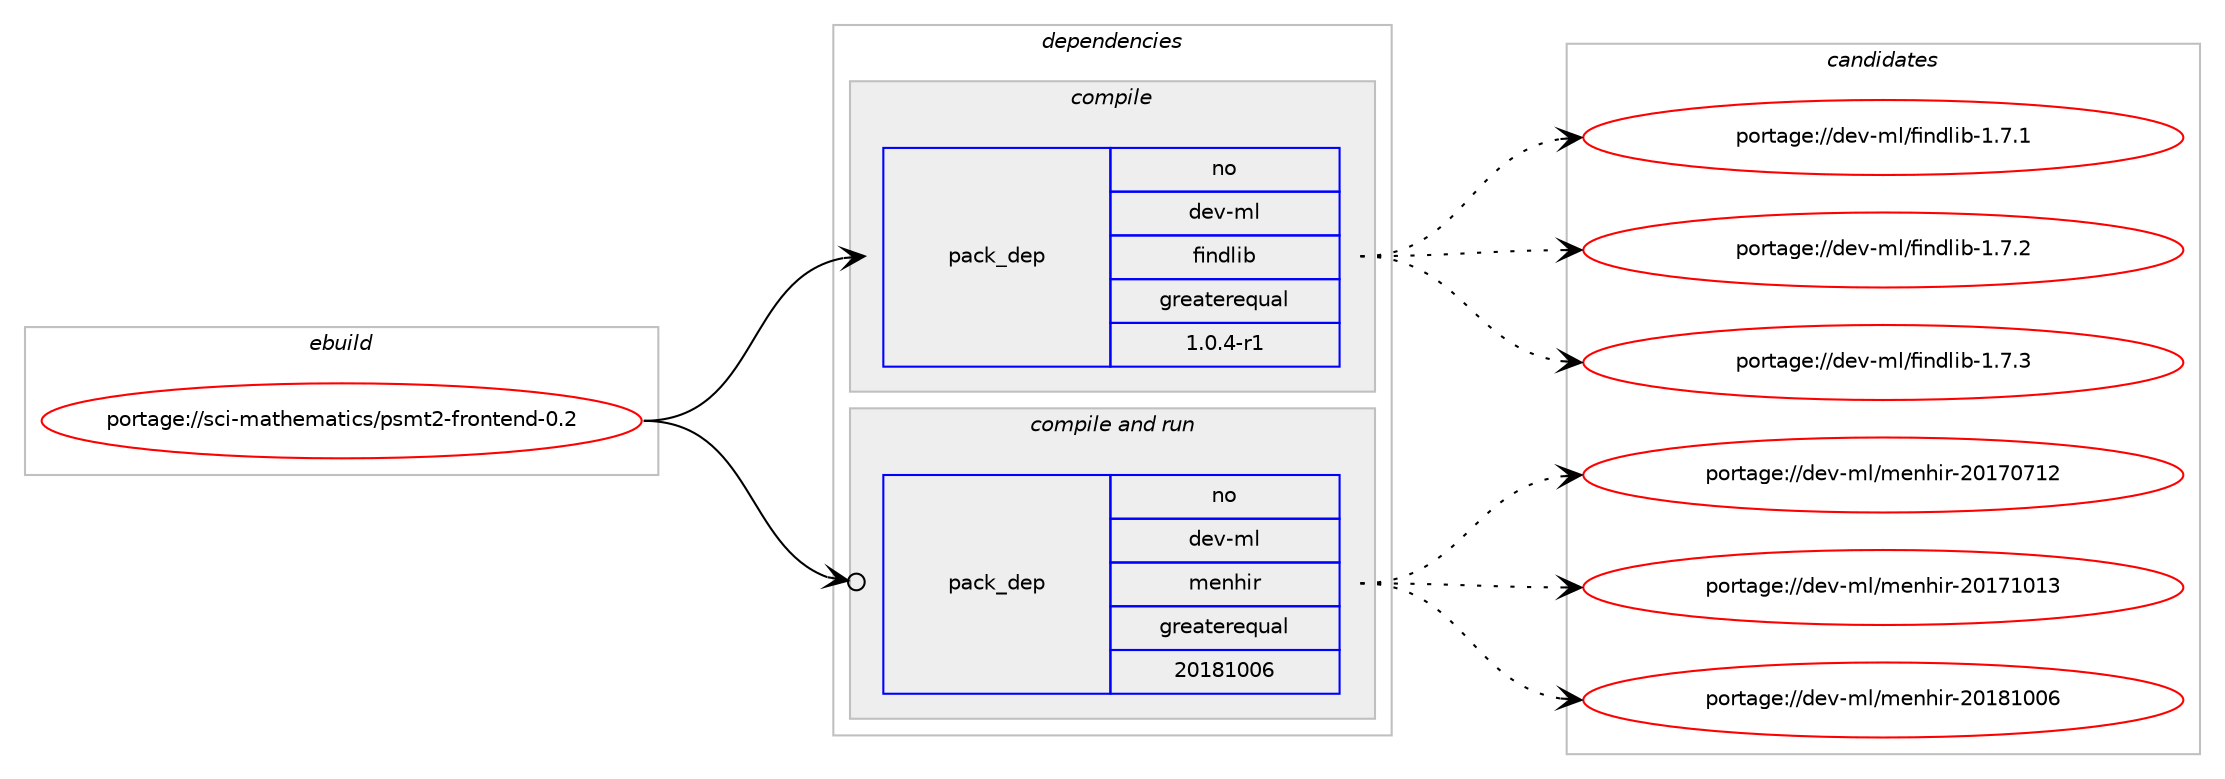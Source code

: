digraph prolog {

# *************
# Graph options
# *************

newrank=true;
concentrate=true;
compound=true;
graph [rankdir=LR,fontname=Helvetica,fontsize=10,ranksep=1.5];#, ranksep=2.5, nodesep=0.2];
edge  [arrowhead=vee];
node  [fontname=Helvetica,fontsize=10];

# **********
# The ebuild
# **********

subgraph cluster_leftcol {
color=gray;
rank=same;
label=<<i>ebuild</i>>;
id [label="portage://sci-mathematics/psmt2-frontend-0.2", color=red, width=4, href="../sci-mathematics/psmt2-frontend-0.2.svg"];
}

# ****************
# The dependencies
# ****************

subgraph cluster_midcol {
color=gray;
label=<<i>dependencies</i>>;
subgraph cluster_compile {
fillcolor="#eeeeee";
style=filled;
label=<<i>compile</i>>;
subgraph pack290549 {
dependency395087 [label=<<TABLE BORDER="0" CELLBORDER="1" CELLSPACING="0" CELLPADDING="4" WIDTH="220"><TR><TD ROWSPAN="6" CELLPADDING="30">pack_dep</TD></TR><TR><TD WIDTH="110">no</TD></TR><TR><TD>dev-ml</TD></TR><TR><TD>findlib</TD></TR><TR><TD>greaterequal</TD></TR><TR><TD>1.0.4-r1</TD></TR></TABLE>>, shape=none, color=blue];
}
id:e -> dependency395087:w [weight=20,style="solid",arrowhead="vee"];
}
subgraph cluster_compileandrun {
fillcolor="#eeeeee";
style=filled;
label=<<i>compile and run</i>>;
subgraph pack290550 {
dependency395088 [label=<<TABLE BORDER="0" CELLBORDER="1" CELLSPACING="0" CELLPADDING="4" WIDTH="220"><TR><TD ROWSPAN="6" CELLPADDING="30">pack_dep</TD></TR><TR><TD WIDTH="110">no</TD></TR><TR><TD>dev-ml</TD></TR><TR><TD>menhir</TD></TR><TR><TD>greaterequal</TD></TR><TR><TD>20181006</TD></TR></TABLE>>, shape=none, color=blue];
}
id:e -> dependency395088:w [weight=20,style="solid",arrowhead="odotvee"];
}
subgraph cluster_run {
fillcolor="#eeeeee";
style=filled;
label=<<i>run</i>>;
}
}

# **************
# The candidates
# **************

subgraph cluster_choices {
rank=same;
color=gray;
label=<<i>candidates</i>>;

subgraph choice290549 {
color=black;
nodesep=1;
choiceportage100101118451091084710210511010010810598454946554649 [label="portage://dev-ml/findlib-1.7.1", color=red, width=4,href="../dev-ml/findlib-1.7.1.svg"];
choiceportage100101118451091084710210511010010810598454946554650 [label="portage://dev-ml/findlib-1.7.2", color=red, width=4,href="../dev-ml/findlib-1.7.2.svg"];
choiceportage100101118451091084710210511010010810598454946554651 [label="portage://dev-ml/findlib-1.7.3", color=red, width=4,href="../dev-ml/findlib-1.7.3.svg"];
dependency395087:e -> choiceportage100101118451091084710210511010010810598454946554649:w [style=dotted,weight="100"];
dependency395087:e -> choiceportage100101118451091084710210511010010810598454946554650:w [style=dotted,weight="100"];
dependency395087:e -> choiceportage100101118451091084710210511010010810598454946554651:w [style=dotted,weight="100"];
}
subgraph choice290550 {
color=black;
nodesep=1;
choiceportage1001011184510910847109101110104105114455048495548554950 [label="portage://dev-ml/menhir-20170712", color=red, width=4,href="../dev-ml/menhir-20170712.svg"];
choiceportage1001011184510910847109101110104105114455048495549484951 [label="portage://dev-ml/menhir-20171013", color=red, width=4,href="../dev-ml/menhir-20171013.svg"];
choiceportage1001011184510910847109101110104105114455048495649484854 [label="portage://dev-ml/menhir-20181006", color=red, width=4,href="../dev-ml/menhir-20181006.svg"];
dependency395088:e -> choiceportage1001011184510910847109101110104105114455048495548554950:w [style=dotted,weight="100"];
dependency395088:e -> choiceportage1001011184510910847109101110104105114455048495549484951:w [style=dotted,weight="100"];
dependency395088:e -> choiceportage1001011184510910847109101110104105114455048495649484854:w [style=dotted,weight="100"];
}
}

}
